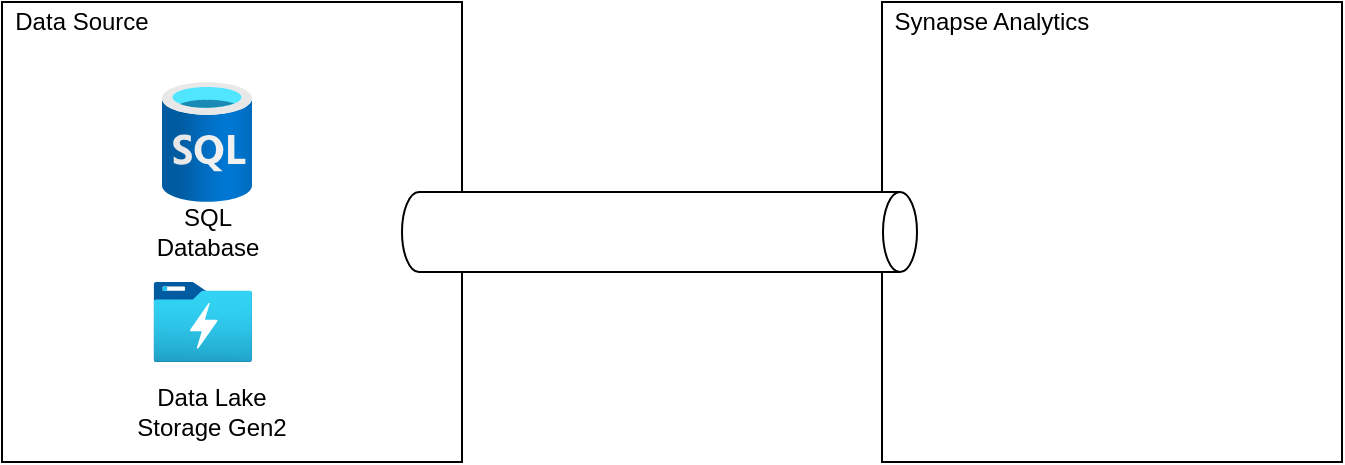 <mxfile version="21.1.1" type="github">
  <diagram name="ページ1" id="0P4fpCA2ElZijz7k6KJM">
    <mxGraphModel dx="1674" dy="775" grid="1" gridSize="10" guides="1" tooltips="1" connect="1" arrows="1" fold="1" page="1" pageScale="1" pageWidth="827" pageHeight="1169" math="0" shadow="0">
      <root>
        <mxCell id="0" />
        <mxCell id="1" parent="0" />
        <mxCell id="aOrG64JXtYgB1la9WTQS-2" value="" style="whiteSpace=wrap;html=1;aspect=fixed;" vertex="1" parent="1">
          <mxGeometry x="40" y="160" width="230" height="230" as="geometry" />
        </mxCell>
        <mxCell id="aOrG64JXtYgB1la9WTQS-1" value="" style="image;aspect=fixed;html=1;points=[];align=center;fontSize=12;image=img/lib/azure2/storage/Data_Lake_Storage_Gen1.svg;" vertex="1" parent="1">
          <mxGeometry x="115.77" y="300" width="49.23" height="40" as="geometry" />
        </mxCell>
        <mxCell id="aOrG64JXtYgB1la9WTQS-3" value="Data Source" style="text;html=1;strokeColor=none;fillColor=none;align=center;verticalAlign=middle;whiteSpace=wrap;rounded=0;" vertex="1" parent="1">
          <mxGeometry x="40" y="160" width="80" height="20" as="geometry" />
        </mxCell>
        <mxCell id="aOrG64JXtYgB1la9WTQS-4" value="Data Lake Storage Gen2" style="text;html=1;strokeColor=none;fillColor=none;align=center;verticalAlign=middle;whiteSpace=wrap;rounded=0;" vertex="1" parent="1">
          <mxGeometry x="104.62" y="350" width="80" height="30" as="geometry" />
        </mxCell>
        <mxCell id="aOrG64JXtYgB1la9WTQS-5" value="" style="image;aspect=fixed;html=1;points=[];align=center;fontSize=12;image=img/lib/azure2/databases/SQL_Database.svg;" vertex="1" parent="1">
          <mxGeometry x="120" y="200" width="45" height="60" as="geometry" />
        </mxCell>
        <mxCell id="aOrG64JXtYgB1la9WTQS-6" value="SQL Database" style="text;html=1;strokeColor=none;fillColor=none;align=center;verticalAlign=middle;whiteSpace=wrap;rounded=0;" vertex="1" parent="1">
          <mxGeometry x="102.5" y="260" width="80" height="30" as="geometry" />
        </mxCell>
        <mxCell id="aOrG64JXtYgB1la9WTQS-8" value="" style="whiteSpace=wrap;html=1;aspect=fixed;" vertex="1" parent="1">
          <mxGeometry x="480" y="160" width="230" height="230" as="geometry" />
        </mxCell>
        <mxCell id="aOrG64JXtYgB1la9WTQS-7" value="" style="shape=cylinder3;whiteSpace=wrap;html=1;boundedLbl=1;backgroundOutline=1;size=8.5;rotation=90;" vertex="1" parent="1">
          <mxGeometry x="348.75" y="146.25" width="40" height="257.5" as="geometry" />
        </mxCell>
        <mxCell id="aOrG64JXtYgB1la9WTQS-9" value="Synapse Analytics" style="text;html=1;strokeColor=none;fillColor=none;align=center;verticalAlign=middle;whiteSpace=wrap;rounded=0;" vertex="1" parent="1">
          <mxGeometry x="480" y="160" width="110" height="20" as="geometry" />
        </mxCell>
      </root>
    </mxGraphModel>
  </diagram>
</mxfile>
